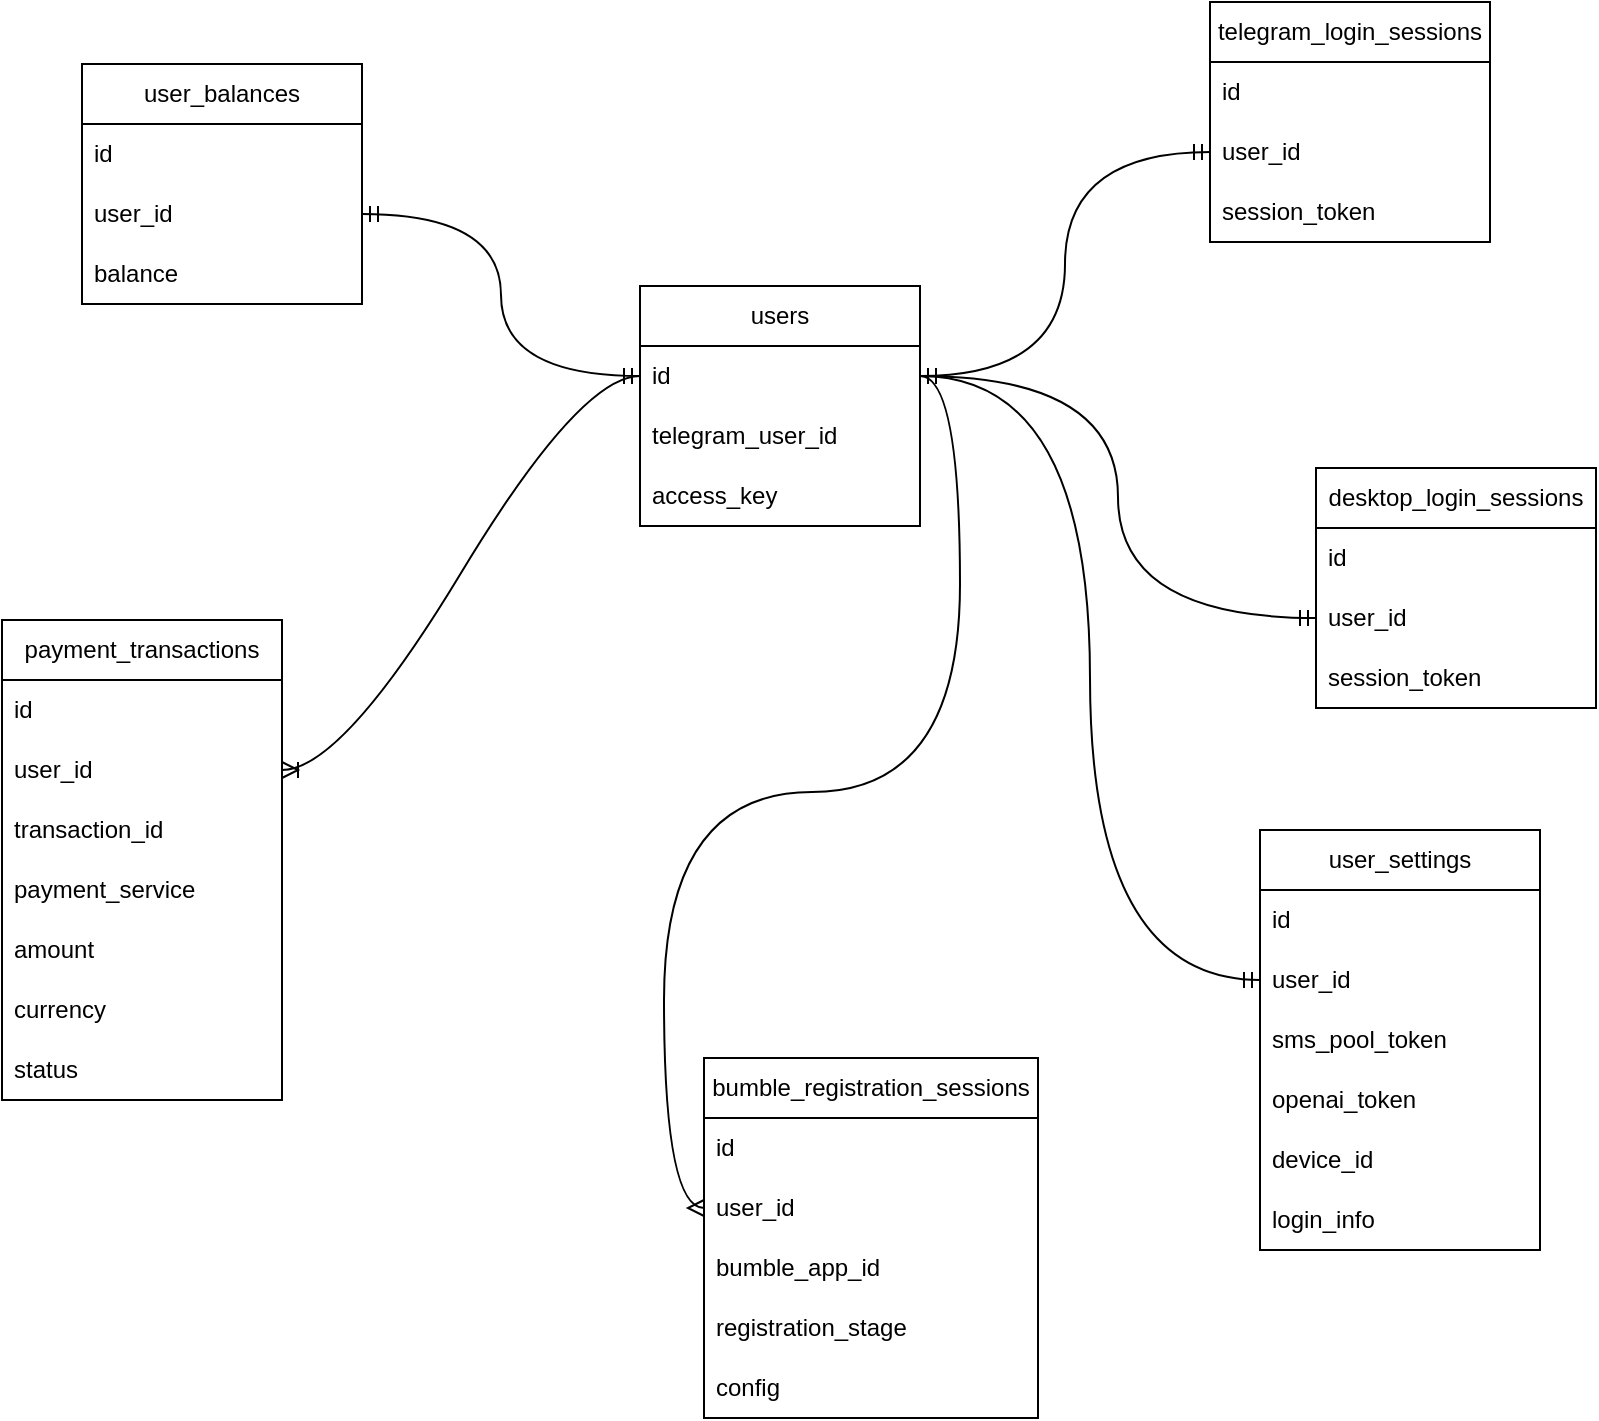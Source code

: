 <mxfile version="24.7.5">
  <diagram name="Strona-1" id="oupQhfzprl6iJhwklwGG">
    <mxGraphModel dx="1434" dy="907" grid="0" gridSize="10" guides="1" tooltips="1" connect="1" arrows="1" fold="1" page="1" pageScale="1" pageWidth="827" pageHeight="1169" math="0" shadow="0">
      <root>
        <mxCell id="0" />
        <mxCell id="1" parent="0" />
        <mxCell id="6Z0JMhSEFHRvlNw6sbKI-1" value="users" style="swimlane;fontStyle=0;childLayout=stackLayout;horizontal=1;startSize=30;horizontalStack=0;resizeParent=1;resizeParentMax=0;resizeLast=0;collapsible=1;marginBottom=0;whiteSpace=wrap;html=1;" parent="1" vertex="1">
          <mxGeometry x="431" y="176" width="140" height="120" as="geometry" />
        </mxCell>
        <mxCell id="6Z0JMhSEFHRvlNw6sbKI-2" value="id" style="text;strokeColor=none;fillColor=none;align=left;verticalAlign=middle;spacingLeft=4;spacingRight=4;overflow=hidden;points=[[0,0.5],[1,0.5]];portConstraint=eastwest;rotatable=0;whiteSpace=wrap;html=1;" parent="6Z0JMhSEFHRvlNw6sbKI-1" vertex="1">
          <mxGeometry y="30" width="140" height="30" as="geometry" />
        </mxCell>
        <mxCell id="6Z0JMhSEFHRvlNw6sbKI-5" value="telegram_user_id" style="text;strokeColor=none;fillColor=none;align=left;verticalAlign=middle;spacingLeft=4;spacingRight=4;overflow=hidden;points=[[0,0.5],[1,0.5]];portConstraint=eastwest;rotatable=0;whiteSpace=wrap;html=1;" parent="6Z0JMhSEFHRvlNw6sbKI-1" vertex="1">
          <mxGeometry y="60" width="140" height="30" as="geometry" />
        </mxCell>
        <mxCell id="6Z0JMhSEFHRvlNw6sbKI-3" value="access_key" style="text;strokeColor=none;fillColor=none;align=left;verticalAlign=middle;spacingLeft=4;spacingRight=4;overflow=hidden;points=[[0,0.5],[1,0.5]];portConstraint=eastwest;rotatable=0;whiteSpace=wrap;html=1;" parent="6Z0JMhSEFHRvlNw6sbKI-1" vertex="1">
          <mxGeometry y="90" width="140" height="30" as="geometry" />
        </mxCell>
        <mxCell id="6Z0JMhSEFHRvlNw6sbKI-6" value="telegram_login_sessions" style="swimlane;fontStyle=0;childLayout=stackLayout;horizontal=1;startSize=30;horizontalStack=0;resizeParent=1;resizeParentMax=0;resizeLast=0;collapsible=1;marginBottom=0;whiteSpace=wrap;html=1;" parent="1" vertex="1">
          <mxGeometry x="716" y="34" width="140" height="120" as="geometry" />
        </mxCell>
        <mxCell id="6Z0JMhSEFHRvlNw6sbKI-7" value="id" style="text;strokeColor=none;fillColor=none;align=left;verticalAlign=middle;spacingLeft=4;spacingRight=4;overflow=hidden;points=[[0,0.5],[1,0.5]];portConstraint=eastwest;rotatable=0;whiteSpace=wrap;html=1;" parent="6Z0JMhSEFHRvlNw6sbKI-6" vertex="1">
          <mxGeometry y="30" width="140" height="30" as="geometry" />
        </mxCell>
        <mxCell id="6Z0JMhSEFHRvlNw6sbKI-8" value="user_id" style="text;strokeColor=none;fillColor=none;align=left;verticalAlign=middle;spacingLeft=4;spacingRight=4;overflow=hidden;points=[[0,0.5],[1,0.5]];portConstraint=eastwest;rotatable=0;whiteSpace=wrap;html=1;" parent="6Z0JMhSEFHRvlNw6sbKI-6" vertex="1">
          <mxGeometry y="60" width="140" height="30" as="geometry" />
        </mxCell>
        <mxCell id="6Z0JMhSEFHRvlNw6sbKI-9" value="session_token" style="text;strokeColor=none;fillColor=none;align=left;verticalAlign=middle;spacingLeft=4;spacingRight=4;overflow=hidden;points=[[0,0.5],[1,0.5]];portConstraint=eastwest;rotatable=0;whiteSpace=wrap;html=1;" parent="6Z0JMhSEFHRvlNw6sbKI-6" vertex="1">
          <mxGeometry y="90" width="140" height="30" as="geometry" />
        </mxCell>
        <mxCell id="6Z0JMhSEFHRvlNw6sbKI-12" value="" style="edgeStyle=orthogonalEdgeStyle;fontSize=12;html=1;endArrow=ERmandOne;startArrow=ERmandOne;rounded=0;entryX=0;entryY=0.5;entryDx=0;entryDy=0;exitX=1;exitY=0.5;exitDx=0;exitDy=0;curved=1;" parent="1" source="6Z0JMhSEFHRvlNw6sbKI-2" target="6Z0JMhSEFHRvlNw6sbKI-8" edge="1">
          <mxGeometry width="100" height="100" relative="1" as="geometry">
            <mxPoint x="277" y="370" as="sourcePoint" />
            <mxPoint x="377" y="270" as="targetPoint" />
          </mxGeometry>
        </mxCell>
        <mxCell id="6Z0JMhSEFHRvlNw6sbKI-13" value="user_settings" style="swimlane;fontStyle=0;childLayout=stackLayout;horizontal=1;startSize=30;horizontalStack=0;resizeParent=1;resizeParentMax=0;resizeLast=0;collapsible=1;marginBottom=0;whiteSpace=wrap;html=1;" parent="1" vertex="1">
          <mxGeometry x="741" y="448" width="140" height="210" as="geometry" />
        </mxCell>
        <mxCell id="6Z0JMhSEFHRvlNw6sbKI-14" value="id" style="text;strokeColor=none;fillColor=none;align=left;verticalAlign=middle;spacingLeft=4;spacingRight=4;overflow=hidden;points=[[0,0.5],[1,0.5]];portConstraint=eastwest;rotatable=0;whiteSpace=wrap;html=1;" parent="6Z0JMhSEFHRvlNw6sbKI-13" vertex="1">
          <mxGeometry y="30" width="140" height="30" as="geometry" />
        </mxCell>
        <mxCell id="6Z0JMhSEFHRvlNw6sbKI-15" value="user_id" style="text;strokeColor=none;fillColor=none;align=left;verticalAlign=middle;spacingLeft=4;spacingRight=4;overflow=hidden;points=[[0,0.5],[1,0.5]];portConstraint=eastwest;rotatable=0;whiteSpace=wrap;html=1;" parent="6Z0JMhSEFHRvlNw6sbKI-13" vertex="1">
          <mxGeometry y="60" width="140" height="30" as="geometry" />
        </mxCell>
        <mxCell id="6Z0JMhSEFHRvlNw6sbKI-16" value="sms_pool_token" style="text;strokeColor=none;fillColor=none;align=left;verticalAlign=middle;spacingLeft=4;spacingRight=4;overflow=hidden;points=[[0,0.5],[1,0.5]];portConstraint=eastwest;rotatable=0;whiteSpace=wrap;html=1;" parent="6Z0JMhSEFHRvlNw6sbKI-13" vertex="1">
          <mxGeometry y="90" width="140" height="30" as="geometry" />
        </mxCell>
        <mxCell id="6Z0JMhSEFHRvlNw6sbKI-17" value="openai_token" style="text;strokeColor=none;fillColor=none;align=left;verticalAlign=middle;spacingLeft=4;spacingRight=4;overflow=hidden;points=[[0,0.5],[1,0.5]];portConstraint=eastwest;rotatable=0;whiteSpace=wrap;html=1;" parent="6Z0JMhSEFHRvlNw6sbKI-13" vertex="1">
          <mxGeometry y="120" width="140" height="30" as="geometry" />
        </mxCell>
        <mxCell id="6Z0JMhSEFHRvlNw6sbKI-48" value="device_id" style="text;strokeColor=none;fillColor=none;align=left;verticalAlign=middle;spacingLeft=4;spacingRight=4;overflow=hidden;points=[[0,0.5],[1,0.5]];portConstraint=eastwest;rotatable=0;whiteSpace=wrap;html=1;" parent="6Z0JMhSEFHRvlNw6sbKI-13" vertex="1">
          <mxGeometry y="150" width="140" height="30" as="geometry" />
        </mxCell>
        <mxCell id="6Z0JMhSEFHRvlNw6sbKI-49" value="login_info" style="text;strokeColor=none;fillColor=none;align=left;verticalAlign=middle;spacingLeft=4;spacingRight=4;overflow=hidden;points=[[0,0.5],[1,0.5]];portConstraint=eastwest;rotatable=0;whiteSpace=wrap;html=1;" parent="6Z0JMhSEFHRvlNw6sbKI-13" vertex="1">
          <mxGeometry y="180" width="140" height="30" as="geometry" />
        </mxCell>
        <mxCell id="6Z0JMhSEFHRvlNw6sbKI-18" style="edgeStyle=orthogonalEdgeStyle;shape=connector;curved=1;rounded=0;orthogonalLoop=1;jettySize=auto;html=1;exitX=1;exitY=0.5;exitDx=0;exitDy=0;entryX=0;entryY=0.5;entryDx=0;entryDy=0;strokeColor=default;align=center;verticalAlign=middle;fontFamily=Helvetica;fontSize=12;fontColor=default;labelBackgroundColor=default;startArrow=ERmandOne;endArrow=ERmandOne;" parent="1" source="6Z0JMhSEFHRvlNw6sbKI-2" target="6Z0JMhSEFHRvlNw6sbKI-15" edge="1">
          <mxGeometry relative="1" as="geometry" />
        </mxCell>
        <mxCell id="6Z0JMhSEFHRvlNw6sbKI-19" value="payment_transactions" style="swimlane;fontStyle=0;childLayout=stackLayout;horizontal=1;startSize=30;horizontalStack=0;resizeParent=1;resizeParentMax=0;resizeLast=0;collapsible=1;marginBottom=0;whiteSpace=wrap;html=1;" parent="1" vertex="1">
          <mxGeometry x="112" y="343" width="140" height="240" as="geometry" />
        </mxCell>
        <mxCell id="6Z0JMhSEFHRvlNw6sbKI-20" value="id" style="text;strokeColor=none;fillColor=none;align=left;verticalAlign=middle;spacingLeft=4;spacingRight=4;overflow=hidden;points=[[0,0.5],[1,0.5]];portConstraint=eastwest;rotatable=0;whiteSpace=wrap;html=1;" parent="6Z0JMhSEFHRvlNw6sbKI-19" vertex="1">
          <mxGeometry y="30" width="140" height="30" as="geometry" />
        </mxCell>
        <mxCell id="6Z0JMhSEFHRvlNw6sbKI-21" value="user_id" style="text;strokeColor=none;fillColor=none;align=left;verticalAlign=middle;spacingLeft=4;spacingRight=4;overflow=hidden;points=[[0,0.5],[1,0.5]];portConstraint=eastwest;rotatable=0;whiteSpace=wrap;html=1;" parent="6Z0JMhSEFHRvlNw6sbKI-19" vertex="1">
          <mxGeometry y="60" width="140" height="30" as="geometry" />
        </mxCell>
        <mxCell id="6Z0JMhSEFHRvlNw6sbKI-22" value="transaction_id" style="text;strokeColor=none;fillColor=none;align=left;verticalAlign=middle;spacingLeft=4;spacingRight=4;overflow=hidden;points=[[0,0.5],[1,0.5]];portConstraint=eastwest;rotatable=0;whiteSpace=wrap;html=1;" parent="6Z0JMhSEFHRvlNw6sbKI-19" vertex="1">
          <mxGeometry y="90" width="140" height="30" as="geometry" />
        </mxCell>
        <mxCell id="6Z0JMhSEFHRvlNw6sbKI-34" value="payment_service" style="text;strokeColor=none;fillColor=none;align=left;verticalAlign=middle;spacingLeft=4;spacingRight=4;overflow=hidden;points=[[0,0.5],[1,0.5]];portConstraint=eastwest;rotatable=0;whiteSpace=wrap;html=1;" parent="6Z0JMhSEFHRvlNw6sbKI-19" vertex="1">
          <mxGeometry y="120" width="140" height="30" as="geometry" />
        </mxCell>
        <mxCell id="6Z0JMhSEFHRvlNw6sbKI-23" value="amount" style="text;strokeColor=none;fillColor=none;align=left;verticalAlign=middle;spacingLeft=4;spacingRight=4;overflow=hidden;points=[[0,0.5],[1,0.5]];portConstraint=eastwest;rotatable=0;whiteSpace=wrap;html=1;" parent="6Z0JMhSEFHRvlNw6sbKI-19" vertex="1">
          <mxGeometry y="150" width="140" height="30" as="geometry" />
        </mxCell>
        <mxCell id="6Z0JMhSEFHRvlNw6sbKI-24" value="currency" style="text;strokeColor=none;fillColor=none;align=left;verticalAlign=middle;spacingLeft=4;spacingRight=4;overflow=hidden;points=[[0,0.5],[1,0.5]];portConstraint=eastwest;rotatable=0;whiteSpace=wrap;html=1;" parent="6Z0JMhSEFHRvlNw6sbKI-19" vertex="1">
          <mxGeometry y="180" width="140" height="30" as="geometry" />
        </mxCell>
        <mxCell id="6Z0JMhSEFHRvlNw6sbKI-25" value="status" style="text;strokeColor=none;fillColor=none;align=left;verticalAlign=middle;spacingLeft=4;spacingRight=4;overflow=hidden;points=[[0,0.5],[1,0.5]];portConstraint=eastwest;rotatable=0;whiteSpace=wrap;html=1;" parent="6Z0JMhSEFHRvlNw6sbKI-19" vertex="1">
          <mxGeometry y="210" width="140" height="30" as="geometry" />
        </mxCell>
        <mxCell id="6Z0JMhSEFHRvlNw6sbKI-27" value="" style="edgeStyle=entityRelationEdgeStyle;fontSize=12;html=1;endArrow=ERoneToMany;rounded=0;strokeColor=default;align=center;verticalAlign=middle;fontFamily=Helvetica;fontColor=default;labelBackgroundColor=default;curved=1;exitX=0;exitY=0.5;exitDx=0;exitDy=0;entryX=1;entryY=0.5;entryDx=0;entryDy=0;" parent="1" source="6Z0JMhSEFHRvlNw6sbKI-2" target="6Z0JMhSEFHRvlNw6sbKI-21" edge="1">
          <mxGeometry width="100" height="100" relative="1" as="geometry">
            <mxPoint x="310" y="584" as="sourcePoint" />
            <mxPoint x="410" y="484" as="targetPoint" />
          </mxGeometry>
        </mxCell>
        <mxCell id="6Z0JMhSEFHRvlNw6sbKI-28" value="user_balances" style="swimlane;fontStyle=0;childLayout=stackLayout;horizontal=1;startSize=30;horizontalStack=0;resizeParent=1;resizeParentMax=0;resizeLast=0;collapsible=1;marginBottom=0;whiteSpace=wrap;html=1;" parent="1" vertex="1">
          <mxGeometry x="152" y="65" width="140" height="120" as="geometry" />
        </mxCell>
        <mxCell id="6Z0JMhSEFHRvlNw6sbKI-29" value="id" style="text;strokeColor=none;fillColor=none;align=left;verticalAlign=middle;spacingLeft=4;spacingRight=4;overflow=hidden;points=[[0,0.5],[1,0.5]];portConstraint=eastwest;rotatable=0;whiteSpace=wrap;html=1;" parent="6Z0JMhSEFHRvlNw6sbKI-28" vertex="1">
          <mxGeometry y="30" width="140" height="30" as="geometry" />
        </mxCell>
        <mxCell id="6Z0JMhSEFHRvlNw6sbKI-30" value="user_id" style="text;strokeColor=none;fillColor=none;align=left;verticalAlign=middle;spacingLeft=4;spacingRight=4;overflow=hidden;points=[[0,0.5],[1,0.5]];portConstraint=eastwest;rotatable=0;whiteSpace=wrap;html=1;" parent="6Z0JMhSEFHRvlNw6sbKI-28" vertex="1">
          <mxGeometry y="60" width="140" height="30" as="geometry" />
        </mxCell>
        <mxCell id="6Z0JMhSEFHRvlNw6sbKI-31" value="balance" style="text;strokeColor=none;fillColor=none;align=left;verticalAlign=middle;spacingLeft=4;spacingRight=4;overflow=hidden;points=[[0,0.5],[1,0.5]];portConstraint=eastwest;rotatable=0;whiteSpace=wrap;html=1;" parent="6Z0JMhSEFHRvlNw6sbKI-28" vertex="1">
          <mxGeometry y="90" width="140" height="30" as="geometry" />
        </mxCell>
        <mxCell id="6Z0JMhSEFHRvlNw6sbKI-33" value="" style="edgeStyle=orthogonalEdgeStyle;fontSize=12;html=1;endArrow=ERmandOne;startArrow=ERmandOne;rounded=0;entryX=0;entryY=0.5;entryDx=0;entryDy=0;exitX=1;exitY=0.5;exitDx=0;exitDy=0;curved=1;" parent="1" source="6Z0JMhSEFHRvlNw6sbKI-30" target="6Z0JMhSEFHRvlNw6sbKI-2" edge="1">
          <mxGeometry width="100" height="100" relative="1" as="geometry">
            <mxPoint x="303" y="185" as="sourcePoint" />
            <mxPoint x="448" y="73" as="targetPoint" />
          </mxGeometry>
        </mxCell>
        <mxCell id="6Z0JMhSEFHRvlNw6sbKI-35" value="bumble_registration_sessions" style="swimlane;fontStyle=0;childLayout=stackLayout;horizontal=1;startSize=30;horizontalStack=0;resizeParent=1;resizeParentMax=0;resizeLast=0;collapsible=1;marginBottom=0;whiteSpace=wrap;html=1;" parent="1" vertex="1">
          <mxGeometry x="463" y="562" width="167" height="180" as="geometry" />
        </mxCell>
        <mxCell id="6Z0JMhSEFHRvlNw6sbKI-36" value="id" style="text;strokeColor=none;fillColor=none;align=left;verticalAlign=middle;spacingLeft=4;spacingRight=4;overflow=hidden;points=[[0,0.5],[1,0.5]];portConstraint=eastwest;rotatable=0;whiteSpace=wrap;html=1;" parent="6Z0JMhSEFHRvlNw6sbKI-35" vertex="1">
          <mxGeometry y="30" width="167" height="30" as="geometry" />
        </mxCell>
        <mxCell id="6Z0JMhSEFHRvlNw6sbKI-37" value="user_id" style="text;strokeColor=none;fillColor=none;align=left;verticalAlign=middle;spacingLeft=4;spacingRight=4;overflow=hidden;points=[[0,0.5],[1,0.5]];portConstraint=eastwest;rotatable=0;whiteSpace=wrap;html=1;" parent="6Z0JMhSEFHRvlNw6sbKI-35" vertex="1">
          <mxGeometry y="60" width="167" height="30" as="geometry" />
        </mxCell>
        <mxCell id="6Z0JMhSEFHRvlNw6sbKI-38" value="bumble_app_id" style="text;strokeColor=none;fillColor=none;align=left;verticalAlign=middle;spacingLeft=4;spacingRight=4;overflow=hidden;points=[[0,0.5],[1,0.5]];portConstraint=eastwest;rotatable=0;whiteSpace=wrap;html=1;" parent="6Z0JMhSEFHRvlNw6sbKI-35" vertex="1">
          <mxGeometry y="90" width="167" height="30" as="geometry" />
        </mxCell>
        <mxCell id="6Z0JMhSEFHRvlNw6sbKI-39" value="registration_stage" style="text;strokeColor=none;fillColor=none;align=left;verticalAlign=middle;spacingLeft=4;spacingRight=4;overflow=hidden;points=[[0,0.5],[1,0.5]];portConstraint=eastwest;rotatable=0;whiteSpace=wrap;html=1;" parent="6Z0JMhSEFHRvlNw6sbKI-35" vertex="1">
          <mxGeometry y="120" width="167" height="30" as="geometry" />
        </mxCell>
        <mxCell id="6Z0JMhSEFHRvlNw6sbKI-41" value="config" style="text;strokeColor=none;fillColor=none;align=left;verticalAlign=middle;spacingLeft=4;spacingRight=4;overflow=hidden;points=[[0,0.5],[1,0.5]];portConstraint=eastwest;rotatable=0;whiteSpace=wrap;html=1;" parent="6Z0JMhSEFHRvlNw6sbKI-35" vertex="1">
          <mxGeometry y="150" width="167" height="30" as="geometry" />
        </mxCell>
        <mxCell id="6Z0JMhSEFHRvlNw6sbKI-40" style="edgeStyle=orthogonalEdgeStyle;shape=connector;curved=1;rounded=0;orthogonalLoop=1;jettySize=auto;html=1;exitX=1;exitY=0.5;exitDx=0;exitDy=0;entryX=0;entryY=0.5;entryDx=0;entryDy=0;strokeColor=default;align=center;verticalAlign=middle;fontFamily=Helvetica;fontSize=12;fontColor=default;labelBackgroundColor=default;startArrow=ERmandOne;endArrow=ERmany;endFill=0;" parent="1" source="6Z0JMhSEFHRvlNw6sbKI-2" target="6Z0JMhSEFHRvlNw6sbKI-37" edge="1">
          <mxGeometry relative="1" as="geometry" />
        </mxCell>
        <mxCell id="6Z0JMhSEFHRvlNw6sbKI-42" value="desktop_login_sessions" style="swimlane;fontStyle=0;childLayout=stackLayout;horizontal=1;startSize=30;horizontalStack=0;resizeParent=1;resizeParentMax=0;resizeLast=0;collapsible=1;marginBottom=0;whiteSpace=wrap;html=1;" parent="1" vertex="1">
          <mxGeometry x="769" y="267" width="140" height="120" as="geometry" />
        </mxCell>
        <mxCell id="6Z0JMhSEFHRvlNw6sbKI-43" value="id" style="text;strokeColor=none;fillColor=none;align=left;verticalAlign=middle;spacingLeft=4;spacingRight=4;overflow=hidden;points=[[0,0.5],[1,0.5]];portConstraint=eastwest;rotatable=0;whiteSpace=wrap;html=1;" parent="6Z0JMhSEFHRvlNw6sbKI-42" vertex="1">
          <mxGeometry y="30" width="140" height="30" as="geometry" />
        </mxCell>
        <mxCell id="6Z0JMhSEFHRvlNw6sbKI-44" value="user_id" style="text;strokeColor=none;fillColor=none;align=left;verticalAlign=middle;spacingLeft=4;spacingRight=4;overflow=hidden;points=[[0,0.5],[1,0.5]];portConstraint=eastwest;rotatable=0;whiteSpace=wrap;html=1;" parent="6Z0JMhSEFHRvlNw6sbKI-42" vertex="1">
          <mxGeometry y="60" width="140" height="30" as="geometry" />
        </mxCell>
        <mxCell id="6Z0JMhSEFHRvlNw6sbKI-45" value="session_token" style="text;strokeColor=none;fillColor=none;align=left;verticalAlign=middle;spacingLeft=4;spacingRight=4;overflow=hidden;points=[[0,0.5],[1,0.5]];portConstraint=eastwest;rotatable=0;whiteSpace=wrap;html=1;" parent="6Z0JMhSEFHRvlNw6sbKI-42" vertex="1">
          <mxGeometry y="90" width="140" height="30" as="geometry" />
        </mxCell>
        <mxCell id="6Z0JMhSEFHRvlNw6sbKI-46" style="edgeStyle=orthogonalEdgeStyle;shape=connector;curved=1;rounded=0;orthogonalLoop=1;jettySize=auto;html=1;exitX=1;exitY=0.5;exitDx=0;exitDy=0;entryX=0;entryY=0.5;entryDx=0;entryDy=0;strokeColor=default;align=center;verticalAlign=middle;fontFamily=Helvetica;fontSize=12;fontColor=default;labelBackgroundColor=default;startArrow=ERmandOne;endArrow=ERmandOne;" parent="1" source="6Z0JMhSEFHRvlNw6sbKI-2" target="6Z0JMhSEFHRvlNw6sbKI-44" edge="1">
          <mxGeometry relative="1" as="geometry" />
        </mxCell>
      </root>
    </mxGraphModel>
  </diagram>
</mxfile>
